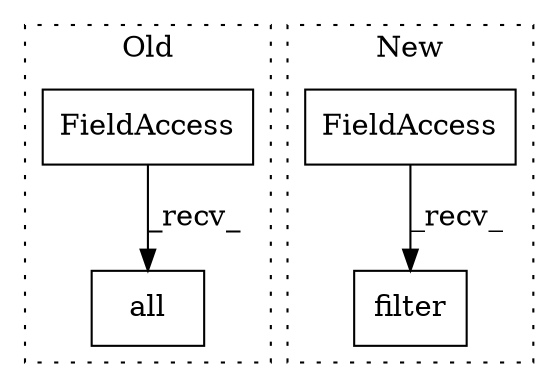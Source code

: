 digraph G {
subgraph cluster0 {
1 [label="all" a="32" s="8088" l="5" shape="box"];
3 [label="FieldAccess" a="22" s="8071" l="16" shape="box"];
label = "Old";
style="dotted";
}
subgraph cluster1 {
2 [label="filter" a="32" s="8895,8906" l="7,1" shape="box"];
4 [label="FieldAccess" a="22" s="8882" l="12" shape="box"];
label = "New";
style="dotted";
}
3 -> 1 [label="_recv_"];
4 -> 2 [label="_recv_"];
}